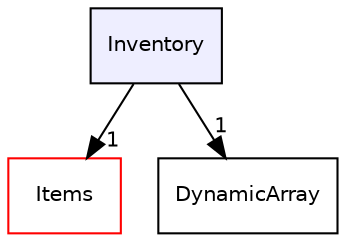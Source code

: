 digraph "Inventory" {
  compound=true
  node [ fontsize="10", fontname="Helvetica"];
  edge [ labelfontsize="10", labelfontname="Helvetica"];
  dir_a70a5b24ae6fb2afe5978945d07cbb76 [shape=box, label="Inventory", style="filled", fillcolor="#eeeeff", pencolor="black", URL="dir_a70a5b24ae6fb2afe5978945d07cbb76.html"];
  dir_7d02ce0627a9d08bc7415ddf5065332d [shape=box label="Items" fillcolor="white" style="filled" color="red" URL="dir_7d02ce0627a9d08bc7415ddf5065332d.html"];
  dir_726245ab4726156a04bb3a1060a0b6ae [shape=box label="DynamicArray" URL="dir_726245ab4726156a04bb3a1060a0b6ae.html"];
  dir_a70a5b24ae6fb2afe5978945d07cbb76->dir_7d02ce0627a9d08bc7415ddf5065332d [headlabel="1", labeldistance=1.5 headhref="dir_000004_000006.html"];
  dir_a70a5b24ae6fb2afe5978945d07cbb76->dir_726245ab4726156a04bb3a1060a0b6ae [headlabel="1", labeldistance=1.5 headhref="dir_000004_000001.html"];
}
